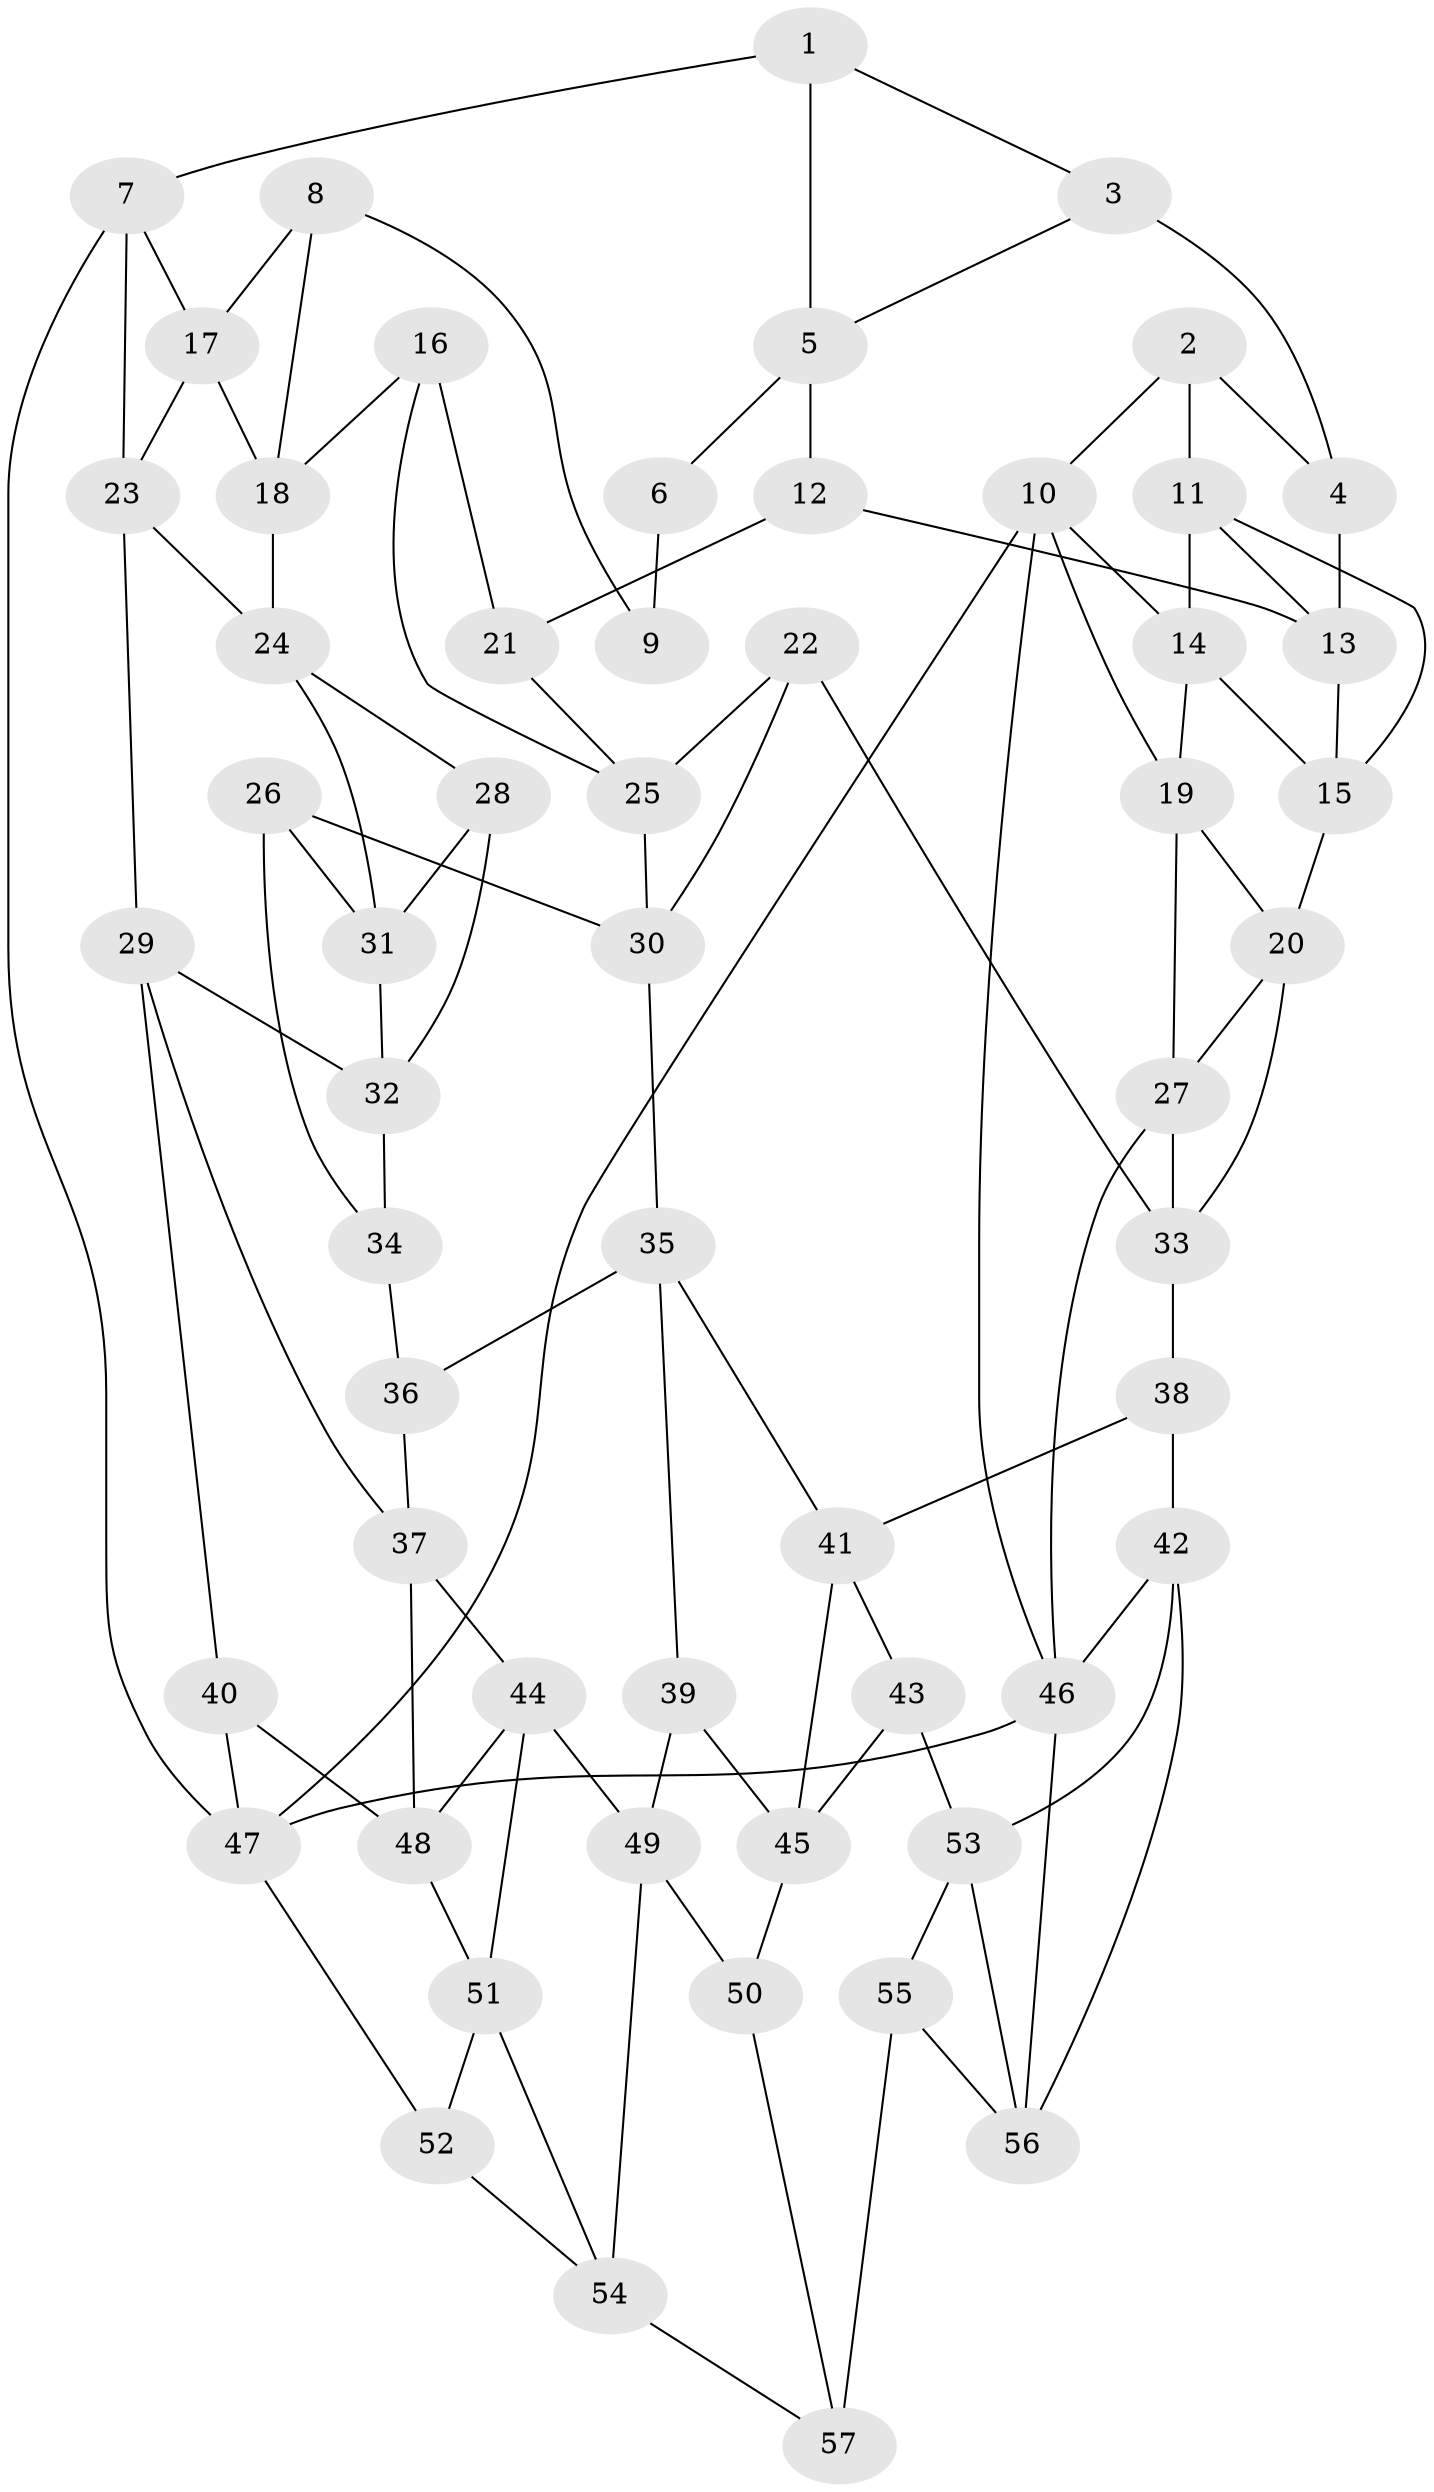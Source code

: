 // original degree distribution, {3: 0.02631578947368421, 4: 0.20175438596491227, 5: 0.5701754385964912, 6: 0.20175438596491227}
// Generated by graph-tools (version 1.1) at 2025/03/03/09/25 03:03:28]
// undirected, 57 vertices, 103 edges
graph export_dot {
graph [start="1"]
  node [color=gray90,style=filled];
  1;
  2;
  3;
  4;
  5;
  6;
  7;
  8;
  9;
  10;
  11;
  12;
  13;
  14;
  15;
  16;
  17;
  18;
  19;
  20;
  21;
  22;
  23;
  24;
  25;
  26;
  27;
  28;
  29;
  30;
  31;
  32;
  33;
  34;
  35;
  36;
  37;
  38;
  39;
  40;
  41;
  42;
  43;
  44;
  45;
  46;
  47;
  48;
  49;
  50;
  51;
  52;
  53;
  54;
  55;
  56;
  57;
  1 -- 3 [weight=1.0];
  1 -- 5 [weight=1.0];
  1 -- 7 [weight=1.0];
  2 -- 4 [weight=1.0];
  2 -- 10 [weight=1.0];
  2 -- 11 [weight=1.0];
  3 -- 4 [weight=2.0];
  3 -- 5 [weight=1.0];
  4 -- 13 [weight=1.0];
  5 -- 6 [weight=1.0];
  5 -- 12 [weight=1.0];
  6 -- 9 [weight=2.0];
  7 -- 17 [weight=1.0];
  7 -- 23 [weight=1.0];
  7 -- 47 [weight=1.0];
  8 -- 9 [weight=1.0];
  8 -- 17 [weight=1.0];
  8 -- 18 [weight=1.0];
  10 -- 14 [weight=1.0];
  10 -- 19 [weight=1.0];
  10 -- 46 [weight=1.0];
  10 -- 47 [weight=1.0];
  11 -- 13 [weight=1.0];
  11 -- 14 [weight=1.0];
  11 -- 15 [weight=1.0];
  12 -- 13 [weight=1.0];
  12 -- 21 [weight=2.0];
  13 -- 15 [weight=1.0];
  14 -- 15 [weight=1.0];
  14 -- 19 [weight=1.0];
  15 -- 20 [weight=1.0];
  16 -- 18 [weight=1.0];
  16 -- 21 [weight=1.0];
  16 -- 25 [weight=1.0];
  17 -- 18 [weight=1.0];
  17 -- 23 [weight=1.0];
  18 -- 24 [weight=1.0];
  19 -- 20 [weight=1.0];
  19 -- 27 [weight=1.0];
  20 -- 27 [weight=1.0];
  20 -- 33 [weight=1.0];
  21 -- 25 [weight=1.0];
  22 -- 25 [weight=1.0];
  22 -- 30 [weight=1.0];
  22 -- 33 [weight=1.0];
  23 -- 24 [weight=1.0];
  23 -- 29 [weight=1.0];
  24 -- 28 [weight=1.0];
  24 -- 31 [weight=1.0];
  25 -- 30 [weight=1.0];
  26 -- 30 [weight=1.0];
  26 -- 31 [weight=1.0];
  26 -- 34 [weight=1.0];
  27 -- 33 [weight=1.0];
  27 -- 46 [weight=1.0];
  28 -- 31 [weight=1.0];
  28 -- 32 [weight=1.0];
  29 -- 32 [weight=1.0];
  29 -- 37 [weight=1.0];
  29 -- 40 [weight=1.0];
  30 -- 35 [weight=1.0];
  31 -- 32 [weight=1.0];
  32 -- 34 [weight=1.0];
  33 -- 38 [weight=1.0];
  34 -- 36 [weight=2.0];
  35 -- 36 [weight=1.0];
  35 -- 39 [weight=1.0];
  35 -- 41 [weight=1.0];
  36 -- 37 [weight=1.0];
  37 -- 44 [weight=1.0];
  37 -- 48 [weight=1.0];
  38 -- 41 [weight=1.0];
  38 -- 42 [weight=1.0];
  39 -- 45 [weight=1.0];
  39 -- 49 [weight=1.0];
  40 -- 47 [weight=2.0];
  40 -- 48 [weight=1.0];
  41 -- 43 [weight=1.0];
  41 -- 45 [weight=1.0];
  42 -- 46 [weight=1.0];
  42 -- 53 [weight=1.0];
  42 -- 56 [weight=1.0];
  43 -- 45 [weight=1.0];
  43 -- 53 [weight=1.0];
  44 -- 48 [weight=1.0];
  44 -- 49 [weight=1.0];
  44 -- 51 [weight=1.0];
  45 -- 50 [weight=1.0];
  46 -- 47 [weight=1.0];
  46 -- 56 [weight=1.0];
  47 -- 52 [weight=1.0];
  48 -- 51 [weight=1.0];
  49 -- 50 [weight=1.0];
  49 -- 54 [weight=1.0];
  50 -- 57 [weight=1.0];
  51 -- 52 [weight=1.0];
  51 -- 54 [weight=1.0];
  52 -- 54 [weight=1.0];
  53 -- 55 [weight=1.0];
  53 -- 56 [weight=1.0];
  54 -- 57 [weight=1.0];
  55 -- 56 [weight=1.0];
  55 -- 57 [weight=2.0];
}
